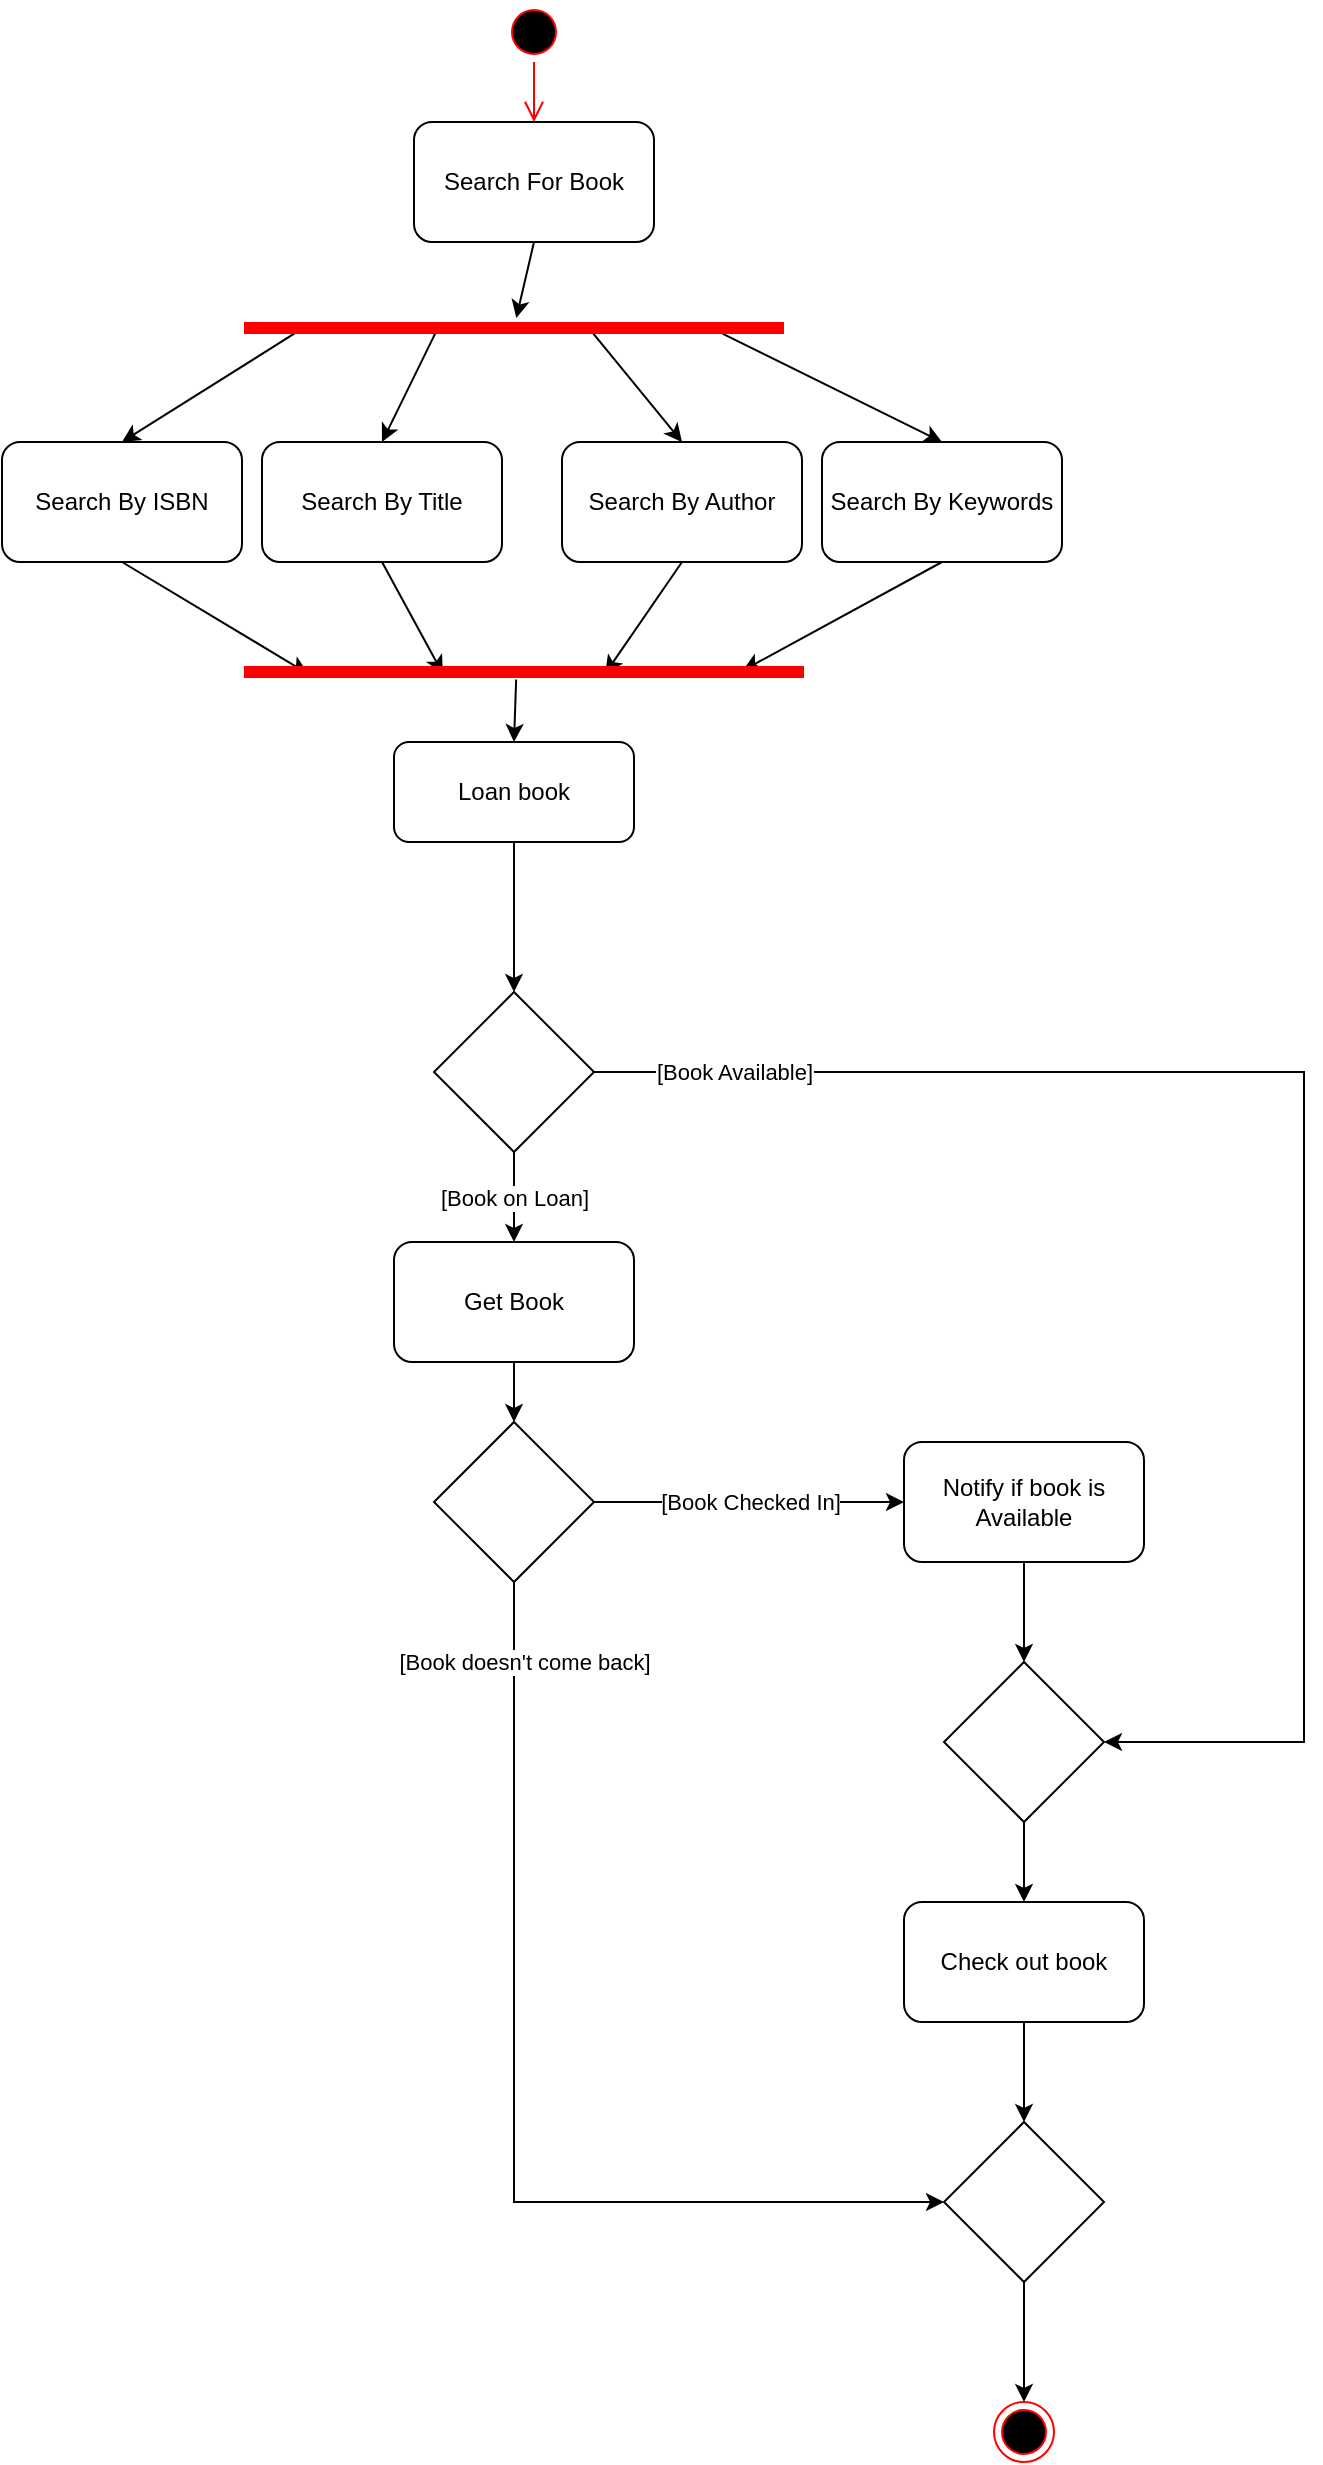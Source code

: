 <mxfile version="15.4.3" type="github">
  <diagram id="RN4f2PH-Jv0CZg3PX_7Q" name="Page-1">
    <mxGraphModel dx="1483" dy="781" grid="1" gridSize="10" guides="1" tooltips="1" connect="1" arrows="1" fold="1" page="1" pageScale="1" pageWidth="827" pageHeight="1169" math="0" shadow="0">
      <root>
        <mxCell id="0" />
        <mxCell id="1" parent="0" />
        <mxCell id="ois-6ZQoZL2LTssRpP57-1" value="" style="ellipse;html=1;shape=startState;fillColor=#000000;strokeColor=#ff0000;" vertex="1" parent="1">
          <mxGeometry x="400" y="10" width="30" height="30" as="geometry" />
        </mxCell>
        <mxCell id="ois-6ZQoZL2LTssRpP57-2" value="" style="html=1;verticalAlign=bottom;endArrow=open;endSize=8;strokeColor=#ff0000;rounded=0;" edge="1" source="ois-6ZQoZL2LTssRpP57-1" parent="1">
          <mxGeometry relative="1" as="geometry">
            <mxPoint x="415" y="70" as="targetPoint" />
          </mxGeometry>
        </mxCell>
        <mxCell id="ois-6ZQoZL2LTssRpP57-22" style="edgeStyle=none;rounded=0;orthogonalLoop=1;jettySize=auto;html=1;exitX=0.5;exitY=1;exitDx=0;exitDy=0;entryX=0.114;entryY=0.58;entryDx=0;entryDy=0;entryPerimeter=0;" edge="1" parent="1" source="ois-6ZQoZL2LTssRpP57-6" target="ois-6ZQoZL2LTssRpP57-21">
          <mxGeometry relative="1" as="geometry" />
        </mxCell>
        <mxCell id="ois-6ZQoZL2LTssRpP57-6" value="Search By ISBN" style="rounded=1;whiteSpace=wrap;html=1;" vertex="1" parent="1">
          <mxGeometry x="149" y="230" width="120" height="60" as="geometry" />
        </mxCell>
        <mxCell id="ois-6ZQoZL2LTssRpP57-23" style="edgeStyle=none;rounded=0;orthogonalLoop=1;jettySize=auto;html=1;exitX=0.5;exitY=1;exitDx=0;exitDy=0;entryX=0.355;entryY=0.58;entryDx=0;entryDy=0;entryPerimeter=0;" edge="1" parent="1" source="ois-6ZQoZL2LTssRpP57-7" target="ois-6ZQoZL2LTssRpP57-21">
          <mxGeometry relative="1" as="geometry" />
        </mxCell>
        <mxCell id="ois-6ZQoZL2LTssRpP57-7" value="Search By Title" style="rounded=1;whiteSpace=wrap;html=1;" vertex="1" parent="1">
          <mxGeometry x="279" y="230" width="120" height="60" as="geometry" />
        </mxCell>
        <mxCell id="ois-6ZQoZL2LTssRpP57-24" style="edgeStyle=none;rounded=0;orthogonalLoop=1;jettySize=auto;html=1;exitX=0.5;exitY=1;exitDx=0;exitDy=0;entryX=0.645;entryY=0.58;entryDx=0;entryDy=0;entryPerimeter=0;" edge="1" parent="1" source="ois-6ZQoZL2LTssRpP57-8" target="ois-6ZQoZL2LTssRpP57-21">
          <mxGeometry relative="1" as="geometry" />
        </mxCell>
        <mxCell id="ois-6ZQoZL2LTssRpP57-8" value="Search By Author" style="rounded=1;whiteSpace=wrap;html=1;" vertex="1" parent="1">
          <mxGeometry x="429" y="230" width="120" height="60" as="geometry" />
        </mxCell>
        <mxCell id="ois-6ZQoZL2LTssRpP57-25" style="edgeStyle=none;rounded=0;orthogonalLoop=1;jettySize=auto;html=1;exitX=0.5;exitY=1;exitDx=0;exitDy=0;entryX=0.891;entryY=0.42;entryDx=0;entryDy=0;entryPerimeter=0;" edge="1" parent="1" source="ois-6ZQoZL2LTssRpP57-9" target="ois-6ZQoZL2LTssRpP57-21">
          <mxGeometry relative="1" as="geometry" />
        </mxCell>
        <mxCell id="ois-6ZQoZL2LTssRpP57-9" value="Search By Keywords" style="rounded=1;whiteSpace=wrap;html=1;" vertex="1" parent="1">
          <mxGeometry x="559" y="230" width="120" height="60" as="geometry" />
        </mxCell>
        <mxCell id="ois-6ZQoZL2LTssRpP57-20" style="edgeStyle=none;rounded=0;orthogonalLoop=1;jettySize=auto;html=1;exitX=0.5;exitY=1;exitDx=0;exitDy=0;" edge="1" parent="1" source="ois-6ZQoZL2LTssRpP57-10" target="ois-6ZQoZL2LTssRpP57-15">
          <mxGeometry relative="1" as="geometry" />
        </mxCell>
        <mxCell id="ois-6ZQoZL2LTssRpP57-10" value="Search For Book" style="rounded=1;whiteSpace=wrap;html=1;" vertex="1" parent="1">
          <mxGeometry x="355" y="70" width="120" height="60" as="geometry" />
        </mxCell>
        <mxCell id="ois-6ZQoZL2LTssRpP57-16" style="edgeStyle=none;rounded=0;orthogonalLoop=1;jettySize=auto;html=1;exitX=0.112;exitY=0.46;exitDx=0;exitDy=0;exitPerimeter=0;entryX=0.5;entryY=0;entryDx=0;entryDy=0;" edge="1" parent="1" source="ois-6ZQoZL2LTssRpP57-15" target="ois-6ZQoZL2LTssRpP57-6">
          <mxGeometry relative="1" as="geometry" />
        </mxCell>
        <mxCell id="ois-6ZQoZL2LTssRpP57-17" style="edgeStyle=none;rounded=0;orthogonalLoop=1;jettySize=auto;html=1;exitX=0.354;exitY=0.78;exitDx=0;exitDy=0;exitPerimeter=0;entryX=0.5;entryY=0;entryDx=0;entryDy=0;" edge="1" parent="1" source="ois-6ZQoZL2LTssRpP57-15" target="ois-6ZQoZL2LTssRpP57-7">
          <mxGeometry relative="1" as="geometry" />
        </mxCell>
        <mxCell id="ois-6ZQoZL2LTssRpP57-18" style="edgeStyle=none;rounded=0;orthogonalLoop=1;jettySize=auto;html=1;exitX=0.642;exitY=0.62;exitDx=0;exitDy=0;exitPerimeter=0;entryX=0.5;entryY=0;entryDx=0;entryDy=0;" edge="1" parent="1" source="ois-6ZQoZL2LTssRpP57-15" target="ois-6ZQoZL2LTssRpP57-8">
          <mxGeometry relative="1" as="geometry" />
        </mxCell>
        <mxCell id="ois-6ZQoZL2LTssRpP57-19" style="edgeStyle=none;rounded=0;orthogonalLoop=1;jettySize=auto;html=1;exitX=0.886;exitY=0.78;exitDx=0;exitDy=0;exitPerimeter=0;entryX=0.5;entryY=0;entryDx=0;entryDy=0;" edge="1" parent="1" source="ois-6ZQoZL2LTssRpP57-15" target="ois-6ZQoZL2LTssRpP57-9">
          <mxGeometry relative="1" as="geometry" />
        </mxCell>
        <mxCell id="ois-6ZQoZL2LTssRpP57-15" value="" style="shape=line;html=1;strokeWidth=6;strokeColor=#ff0000;" vertex="1" parent="1">
          <mxGeometry x="270" y="168" width="270" height="10" as="geometry" />
        </mxCell>
        <mxCell id="ois-6ZQoZL2LTssRpP57-42" style="edgeStyle=none;rounded=0;orthogonalLoop=1;jettySize=auto;html=1;exitX=0.486;exitY=0.871;exitDx=0;exitDy=0;exitPerimeter=0;entryX=0.5;entryY=0;entryDx=0;entryDy=0;" edge="1" parent="1" source="ois-6ZQoZL2LTssRpP57-21" target="ois-6ZQoZL2LTssRpP57-26">
          <mxGeometry relative="1" as="geometry" />
        </mxCell>
        <mxCell id="ois-6ZQoZL2LTssRpP57-21" value="" style="shape=line;html=1;strokeWidth=6;strokeColor=#ff0000;" vertex="1" parent="1">
          <mxGeometry x="270" y="340" width="280" height="10" as="geometry" />
        </mxCell>
        <mxCell id="ois-6ZQoZL2LTssRpP57-46" style="edgeStyle=none;rounded=0;orthogonalLoop=1;jettySize=auto;html=1;exitX=0.5;exitY=1;exitDx=0;exitDy=0;entryX=0.5;entryY=0;entryDx=0;entryDy=0;" edge="1" parent="1" source="ois-6ZQoZL2LTssRpP57-26" target="ois-6ZQoZL2LTssRpP57-45">
          <mxGeometry relative="1" as="geometry">
            <mxPoint x="405.571" y="500" as="targetPoint" />
          </mxGeometry>
        </mxCell>
        <mxCell id="ois-6ZQoZL2LTssRpP57-26" value="Loan book" style="rounded=1;whiteSpace=wrap;html=1;" vertex="1" parent="1">
          <mxGeometry x="345" y="380" width="120" height="50" as="geometry" />
        </mxCell>
        <mxCell id="ois-6ZQoZL2LTssRpP57-52" value="[Book on Loan]" style="edgeStyle=none;rounded=0;orthogonalLoop=1;jettySize=auto;html=1;exitX=0.5;exitY=1;exitDx=0;exitDy=0;entryX=0.5;entryY=0;entryDx=0;entryDy=0;" edge="1" parent="1" source="ois-6ZQoZL2LTssRpP57-45" target="ois-6ZQoZL2LTssRpP57-47">
          <mxGeometry relative="1" as="geometry" />
        </mxCell>
        <mxCell id="ois-6ZQoZL2LTssRpP57-53" value="[Book Available]" style="edgeStyle=none;rounded=0;orthogonalLoop=1;jettySize=auto;html=1;exitX=1;exitY=0.5;exitDx=0;exitDy=0;entryX=1;entryY=0.5;entryDx=0;entryDy=0;" edge="1" parent="1" source="ois-6ZQoZL2LTssRpP57-45" target="ois-6ZQoZL2LTssRpP57-49">
          <mxGeometry x="-0.827" relative="1" as="geometry">
            <Array as="points">
              <mxPoint x="800" y="545" />
              <mxPoint x="800" y="880" />
            </Array>
            <mxPoint x="1" as="offset" />
          </mxGeometry>
        </mxCell>
        <mxCell id="ois-6ZQoZL2LTssRpP57-45" value="" style="rhombus;whiteSpace=wrap;html=1;hachureGap=4;pointerEvents=0;" vertex="1" parent="1">
          <mxGeometry x="365" y="505" width="80" height="80" as="geometry" />
        </mxCell>
        <mxCell id="ois-6ZQoZL2LTssRpP57-55" style="edgeStyle=none;rounded=0;orthogonalLoop=1;jettySize=auto;html=1;exitX=0.5;exitY=1;exitDx=0;exitDy=0;entryX=0.5;entryY=0;entryDx=0;entryDy=0;" edge="1" parent="1" source="ois-6ZQoZL2LTssRpP57-47" target="ois-6ZQoZL2LTssRpP57-54">
          <mxGeometry relative="1" as="geometry" />
        </mxCell>
        <mxCell id="ois-6ZQoZL2LTssRpP57-47" value="Get Book" style="rounded=1;whiteSpace=wrap;html=1;" vertex="1" parent="1">
          <mxGeometry x="345" y="630" width="120" height="60" as="geometry" />
        </mxCell>
        <mxCell id="ois-6ZQoZL2LTssRpP57-61" style="edgeStyle=none;rounded=0;orthogonalLoop=1;jettySize=auto;html=1;exitX=0.5;exitY=1;exitDx=0;exitDy=0;entryX=0.5;entryY=0;entryDx=0;entryDy=0;" edge="1" parent="1" source="ois-6ZQoZL2LTssRpP57-49" target="ois-6ZQoZL2LTssRpP57-60">
          <mxGeometry relative="1" as="geometry" />
        </mxCell>
        <mxCell id="ois-6ZQoZL2LTssRpP57-49" value="" style="rhombus;whiteSpace=wrap;html=1;hachureGap=4;pointerEvents=0;" vertex="1" parent="1">
          <mxGeometry x="620" y="840" width="80" height="80" as="geometry" />
        </mxCell>
        <mxCell id="ois-6ZQoZL2LTssRpP57-57" value="[Book Checked In]" style="edgeStyle=none;rounded=0;orthogonalLoop=1;jettySize=auto;html=1;exitX=1;exitY=0.5;exitDx=0;exitDy=0;" edge="1" parent="1" source="ois-6ZQoZL2LTssRpP57-54" target="ois-6ZQoZL2LTssRpP57-56">
          <mxGeometry relative="1" as="geometry" />
        </mxCell>
        <mxCell id="ois-6ZQoZL2LTssRpP57-64" value="[Book doesn&#39;t come back]" style="edgeStyle=none;rounded=0;orthogonalLoop=1;jettySize=auto;html=1;exitX=0.5;exitY=1;exitDx=0;exitDy=0;entryX=0;entryY=0.5;entryDx=0;entryDy=0;" edge="1" parent="1" source="ois-6ZQoZL2LTssRpP57-54" target="ois-6ZQoZL2LTssRpP57-63">
          <mxGeometry x="-0.848" y="5" relative="1" as="geometry">
            <Array as="points">
              <mxPoint x="405" y="1110" />
            </Array>
            <mxPoint as="offset" />
          </mxGeometry>
        </mxCell>
        <mxCell id="ois-6ZQoZL2LTssRpP57-54" value="" style="rhombus;whiteSpace=wrap;html=1;hachureGap=4;pointerEvents=0;" vertex="1" parent="1">
          <mxGeometry x="365" y="720" width="80" height="80" as="geometry" />
        </mxCell>
        <mxCell id="ois-6ZQoZL2LTssRpP57-58" style="edgeStyle=none;rounded=0;orthogonalLoop=1;jettySize=auto;html=1;exitX=0.5;exitY=1;exitDx=0;exitDy=0;entryX=0.5;entryY=0;entryDx=0;entryDy=0;" edge="1" parent="1" source="ois-6ZQoZL2LTssRpP57-56" target="ois-6ZQoZL2LTssRpP57-49">
          <mxGeometry relative="1" as="geometry" />
        </mxCell>
        <mxCell id="ois-6ZQoZL2LTssRpP57-56" value="Notify if book is Available" style="rounded=1;whiteSpace=wrap;html=1;" vertex="1" parent="1">
          <mxGeometry x="600" y="730" width="120" height="60" as="geometry" />
        </mxCell>
        <mxCell id="ois-6ZQoZL2LTssRpP57-62" style="edgeStyle=none;rounded=0;orthogonalLoop=1;jettySize=auto;html=1;exitX=0.5;exitY=1;exitDx=0;exitDy=0;entryX=0.5;entryY=0;entryDx=0;entryDy=0;" edge="1" parent="1" source="ois-6ZQoZL2LTssRpP57-60">
          <mxGeometry relative="1" as="geometry">
            <mxPoint x="660" y="1070.0" as="targetPoint" />
          </mxGeometry>
        </mxCell>
        <mxCell id="ois-6ZQoZL2LTssRpP57-60" value="Check out book" style="rounded=1;whiteSpace=wrap;html=1;" vertex="1" parent="1">
          <mxGeometry x="600" y="960" width="120" height="60" as="geometry" />
        </mxCell>
        <mxCell id="ois-6ZQoZL2LTssRpP57-66" style="edgeStyle=none;rounded=0;orthogonalLoop=1;jettySize=auto;html=1;exitX=0.5;exitY=1;exitDx=0;exitDy=0;entryX=0.5;entryY=0;entryDx=0;entryDy=0;" edge="1" parent="1" source="ois-6ZQoZL2LTssRpP57-63" target="ois-6ZQoZL2LTssRpP57-65">
          <mxGeometry relative="1" as="geometry" />
        </mxCell>
        <mxCell id="ois-6ZQoZL2LTssRpP57-63" value="" style="rhombus;whiteSpace=wrap;html=1;" vertex="1" parent="1">
          <mxGeometry x="620" y="1070" width="80" height="80" as="geometry" />
        </mxCell>
        <mxCell id="ois-6ZQoZL2LTssRpP57-65" value="" style="ellipse;html=1;shape=endState;fillColor=#000000;strokeColor=#ff0000;" vertex="1" parent="1">
          <mxGeometry x="645" y="1210" width="30" height="30" as="geometry" />
        </mxCell>
      </root>
    </mxGraphModel>
  </diagram>
</mxfile>

